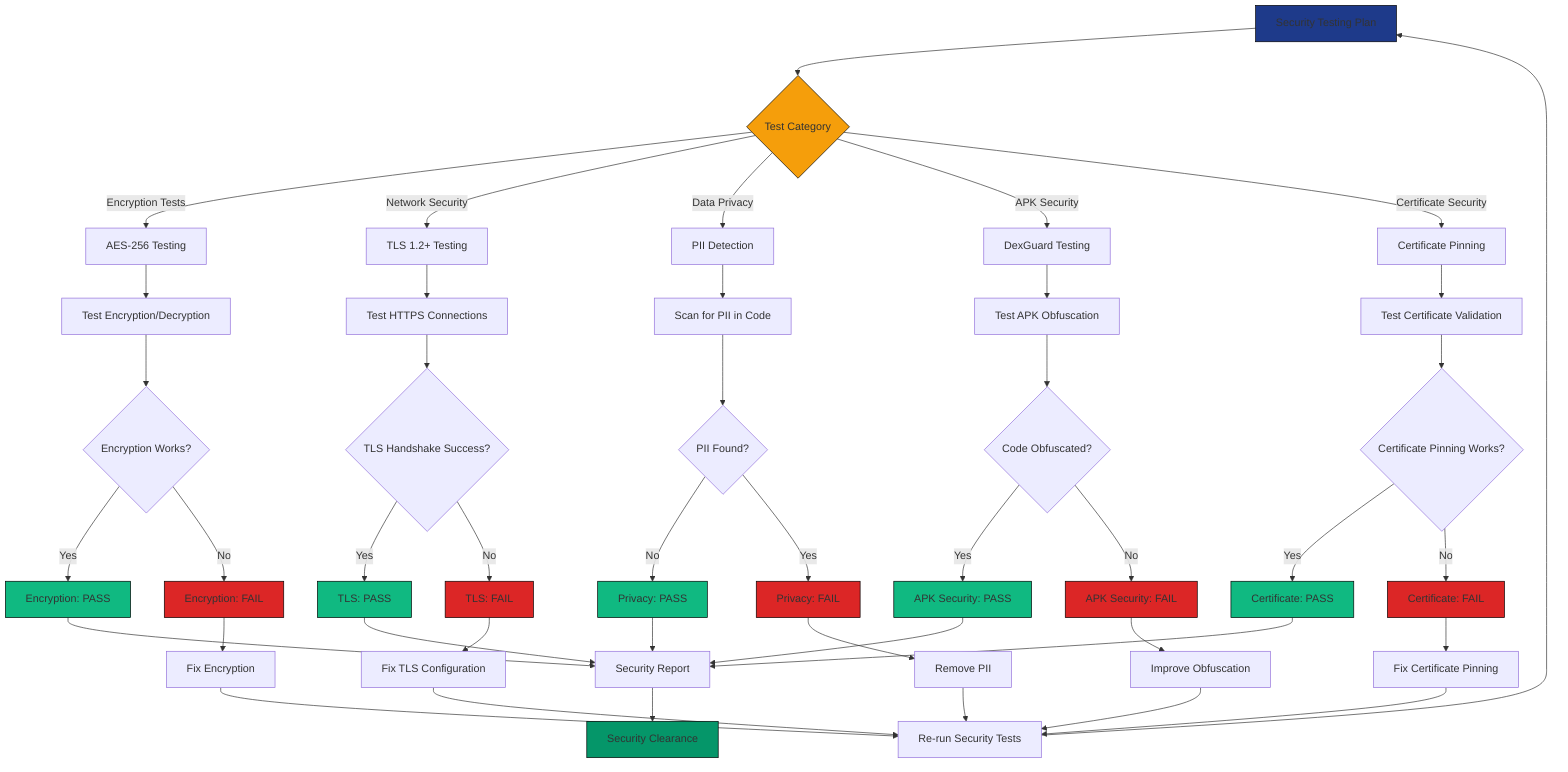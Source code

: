 graph TD
    A[Security Testing Plan] --> B{Test Category}
    
    B -->|Encryption Tests| C[AES-256 Testing]
    B -->|Network Security| D[TLS 1.2+ Testing]
    B -->|Data Privacy| E[PII Detection]
    B -->|APK Security| F[DexGuard Testing]
    B -->|Certificate Security| G[Certificate Pinning]
    
    C --> H[Test Encryption/Decryption]
    H --> I{Encryption Works?}
    I -->|Yes| J[Encryption: PASS]
    I -->|No| K[Encryption: FAIL]
    
    D --> L[Test HTTPS Connections]
    L --> M{TLS Handshake Success?}
    M -->|Yes| N[TLS: PASS]
    M -->|No| O[TLS: FAIL]
    
    E --> P[Scan for PII in Code]
    P --> Q{PII Found?}
    Q -->|No| R[Privacy: PASS]
    Q -->|Yes| S[Privacy: FAIL]
    
    F --> T[Test APK Obfuscation]
    T --> U{Code Obfuscated?}
    U -->|Yes| V[APK Security: PASS]
    U -->|No| W[APK Security: FAIL]
    
    G --> X[Test Certificate Validation]
    X --> Y{Certificate Pinning Works?}
    Y -->|Yes| Z[Certificate: PASS]
    Y -->|No| AA[Certificate: FAIL]
    
    J --> BB[Security Report]
    N --> BB
    R --> BB
    V --> BB
    Z --> BB
    
    K --> CC[Fix Encryption]
    O --> DD[Fix TLS Configuration]
    S --> EE[Remove PII]
    W --> FF[Improve Obfuscation]
    AA --> GG[Fix Certificate Pinning]
    
    CC --> HH[Re-run Security Tests]
    DD --> HH
    EE --> HH
    FF --> HH
    GG --> HH
    
    BB --> II[Security Clearance]
    HH --> A
    
    style A fill:#1E3A8A,stroke:#000000
    style B fill:#F59E0B,stroke:#000000
    style J fill:#10B981,stroke:#000000
    style N fill:#10B981,stroke:#000000
    style R fill:#10B981,stroke:#000000
    style V fill:#10B981,stroke:#000000
    style Z fill:#10B981,stroke:#000000
    style K fill:#DC2626,stroke:#000000
    style O fill:#DC2626,stroke:#000000
    style S fill:#DC2626,stroke:#000000
    style W fill:#DC2626,stroke:#000000
    style AA fill:#DC2626,stroke:#000000
    style II fill:#059669,stroke:#000000